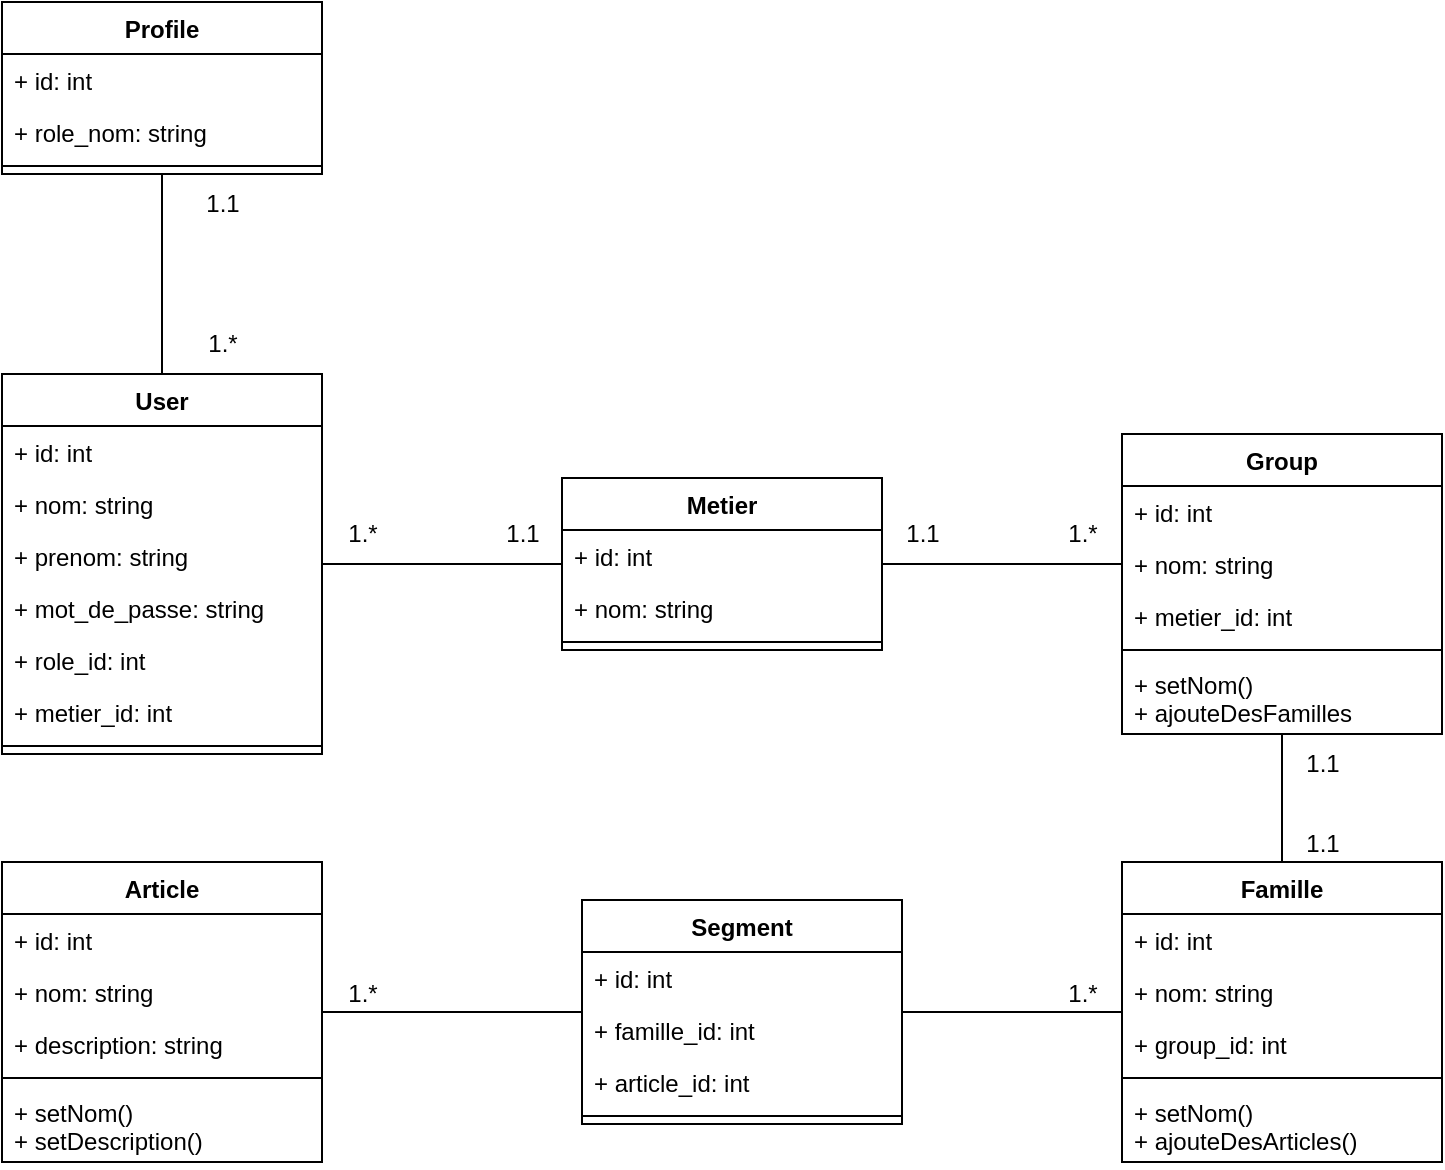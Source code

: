 <mxfile>
    <diagram id="SnSDVg1C8Pz2iaj-mJ0w" name="Page-1">
        <mxGraphModel dx="1379" dy="899" grid="1" gridSize="10" guides="1" tooltips="1" connect="1" arrows="1" fold="1" page="1" pageScale="1" pageWidth="1000" pageHeight="700" math="0" shadow="0">
            <root>
                <mxCell id="0"/>
                <mxCell id="1" parent="0"/>
                <mxCell id="2" value="User" style="swimlane;fontStyle=1;align=center;verticalAlign=top;childLayout=stackLayout;horizontal=1;startSize=26;horizontalStack=0;resizeParent=1;resizeParentMax=0;resizeLast=0;collapsible=1;marginBottom=0;" vertex="1" parent="1">
                    <mxGeometry x="140" y="246" width="160" height="190" as="geometry"/>
                </mxCell>
                <mxCell id="3" value="+ id: int" style="text;strokeColor=none;fillColor=none;align=left;verticalAlign=top;spacingLeft=4;spacingRight=4;overflow=hidden;rotatable=0;points=[[0,0.5],[1,0.5]];portConstraint=eastwest;" vertex="1" parent="2">
                    <mxGeometry y="26" width="160" height="26" as="geometry"/>
                </mxCell>
                <mxCell id="7" value="+ nom: string" style="text;strokeColor=none;fillColor=none;align=left;verticalAlign=top;spacingLeft=4;spacingRight=4;overflow=hidden;rotatable=0;points=[[0,0.5],[1,0.5]];portConstraint=eastwest;" vertex="1" parent="2">
                    <mxGeometry y="52" width="160" height="26" as="geometry"/>
                </mxCell>
                <mxCell id="6" value="+ prenom: string" style="text;strokeColor=none;fillColor=none;align=left;verticalAlign=top;spacingLeft=4;spacingRight=4;overflow=hidden;rotatable=0;points=[[0,0.5],[1,0.5]];portConstraint=eastwest;" vertex="1" parent="2">
                    <mxGeometry y="78" width="160" height="26" as="geometry"/>
                </mxCell>
                <mxCell id="8" value="+ mot_de_passe: string" style="text;strokeColor=none;fillColor=none;align=left;verticalAlign=top;spacingLeft=4;spacingRight=4;overflow=hidden;rotatable=0;points=[[0,0.5],[1,0.5]];portConstraint=eastwest;" vertex="1" parent="2">
                    <mxGeometry y="104" width="160" height="26" as="geometry"/>
                </mxCell>
                <mxCell id="56" value="+ role_id: int" style="text;strokeColor=none;fillColor=none;align=left;verticalAlign=top;spacingLeft=4;spacingRight=4;overflow=hidden;rotatable=0;points=[[0,0.5],[1,0.5]];portConstraint=eastwest;" vertex="1" parent="2">
                    <mxGeometry y="130" width="160" height="26" as="geometry"/>
                </mxCell>
                <mxCell id="57" value="+ metier_id: int" style="text;strokeColor=none;fillColor=none;align=left;verticalAlign=top;spacingLeft=4;spacingRight=4;overflow=hidden;rotatable=0;points=[[0,0.5],[1,0.5]];portConstraint=eastwest;" vertex="1" parent="2">
                    <mxGeometry y="156" width="160" height="26" as="geometry"/>
                </mxCell>
                <mxCell id="4" value="" style="line;strokeWidth=1;fillColor=none;align=left;verticalAlign=middle;spacingTop=-1;spacingLeft=3;spacingRight=3;rotatable=0;labelPosition=right;points=[];portConstraint=eastwest;strokeColor=inherit;" vertex="1" parent="2">
                    <mxGeometry y="182" width="160" height="8" as="geometry"/>
                </mxCell>
                <mxCell id="18" style="edgeStyle=none;html=1;endArrow=none;endFill=0;" edge="1" parent="1" source="10" target="2">
                    <mxGeometry relative="1" as="geometry"/>
                </mxCell>
                <mxCell id="10" value="Profile" style="swimlane;fontStyle=1;align=center;verticalAlign=top;childLayout=stackLayout;horizontal=1;startSize=26;horizontalStack=0;resizeParent=1;resizeParentMax=0;resizeLast=0;collapsible=1;marginBottom=0;" vertex="1" parent="1">
                    <mxGeometry x="140" y="60" width="160" height="86" as="geometry"/>
                </mxCell>
                <mxCell id="11" value="+ id: int" style="text;strokeColor=none;fillColor=none;align=left;verticalAlign=top;spacingLeft=4;spacingRight=4;overflow=hidden;rotatable=0;points=[[0,0.5],[1,0.5]];portConstraint=eastwest;" vertex="1" parent="10">
                    <mxGeometry y="26" width="160" height="26" as="geometry"/>
                </mxCell>
                <mxCell id="12" value="+ role_nom: string" style="text;strokeColor=none;fillColor=none;align=left;verticalAlign=top;spacingLeft=4;spacingRight=4;overflow=hidden;rotatable=0;points=[[0,0.5],[1,0.5]];portConstraint=eastwest;" vertex="1" parent="10">
                    <mxGeometry y="52" width="160" height="26" as="geometry"/>
                </mxCell>
                <mxCell id="16" value="" style="line;strokeWidth=1;fillColor=none;align=left;verticalAlign=middle;spacingTop=-1;spacingLeft=3;spacingRight=3;rotatable=0;labelPosition=right;points=[];portConstraint=eastwest;strokeColor=inherit;" vertex="1" parent="10">
                    <mxGeometry y="78" width="160" height="8" as="geometry"/>
                </mxCell>
                <mxCell id="19" value="1.*" style="text;html=1;align=center;verticalAlign=middle;resizable=0;points=[];autosize=1;strokeColor=none;fillColor=none;" vertex="1" parent="1">
                    <mxGeometry x="230" y="216" width="40" height="30" as="geometry"/>
                </mxCell>
                <mxCell id="20" value="1.1" style="text;html=1;align=center;verticalAlign=middle;resizable=0;points=[];autosize=1;strokeColor=none;fillColor=none;" vertex="1" parent="1">
                    <mxGeometry x="230" y="146" width="40" height="30" as="geometry"/>
                </mxCell>
                <mxCell id="49" style="edgeStyle=none;html=1;endArrow=none;endFill=0;" edge="1" parent="1" source="21" target="2">
                    <mxGeometry relative="1" as="geometry"/>
                </mxCell>
                <mxCell id="21" value="Metier" style="swimlane;fontStyle=1;align=center;verticalAlign=top;childLayout=stackLayout;horizontal=1;startSize=26;horizontalStack=0;resizeParent=1;resizeParentMax=0;resizeLast=0;collapsible=1;marginBottom=0;" vertex="1" parent="1">
                    <mxGeometry x="420" y="298" width="160" height="86" as="geometry"/>
                </mxCell>
                <mxCell id="22" value="+ id: int" style="text;strokeColor=none;fillColor=none;align=left;verticalAlign=top;spacingLeft=4;spacingRight=4;overflow=hidden;rotatable=0;points=[[0,0.5],[1,0.5]];portConstraint=eastwest;" vertex="1" parent="21">
                    <mxGeometry y="26" width="160" height="26" as="geometry"/>
                </mxCell>
                <mxCell id="23" value="+ nom: string" style="text;strokeColor=none;fillColor=none;align=left;verticalAlign=top;spacingLeft=4;spacingRight=4;overflow=hidden;rotatable=0;points=[[0,0.5],[1,0.5]];portConstraint=eastwest;" vertex="1" parent="21">
                    <mxGeometry y="52" width="160" height="26" as="geometry"/>
                </mxCell>
                <mxCell id="27" value="" style="line;strokeWidth=1;fillColor=none;align=left;verticalAlign=middle;spacingTop=-1;spacingLeft=3;spacingRight=3;rotatable=0;labelPosition=right;points=[];portConstraint=eastwest;strokeColor=inherit;" vertex="1" parent="21">
                    <mxGeometry y="78" width="160" height="8" as="geometry"/>
                </mxCell>
                <mxCell id="29" value="Group" style="swimlane;fontStyle=1;align=center;verticalAlign=top;childLayout=stackLayout;horizontal=1;startSize=26;horizontalStack=0;resizeParent=1;resizeParentMax=0;resizeLast=0;collapsible=1;marginBottom=0;" vertex="1" parent="1">
                    <mxGeometry x="700" y="276" width="160" height="150" as="geometry"/>
                </mxCell>
                <mxCell id="30" value="+ id: int" style="text;strokeColor=none;fillColor=none;align=left;verticalAlign=top;spacingLeft=4;spacingRight=4;overflow=hidden;rotatable=0;points=[[0,0.5],[1,0.5]];portConstraint=eastwest;" vertex="1" parent="29">
                    <mxGeometry y="26" width="160" height="26" as="geometry"/>
                </mxCell>
                <mxCell id="31" value="+ nom: string" style="text;strokeColor=none;fillColor=none;align=left;verticalAlign=top;spacingLeft=4;spacingRight=4;overflow=hidden;rotatable=0;points=[[0,0.5],[1,0.5]];portConstraint=eastwest;" vertex="1" parent="29">
                    <mxGeometry y="52" width="160" height="26" as="geometry"/>
                </mxCell>
                <mxCell id="66" value="+ metier_id: int" style="text;strokeColor=none;fillColor=none;align=left;verticalAlign=top;spacingLeft=4;spacingRight=4;overflow=hidden;rotatable=0;points=[[0,0.5],[1,0.5]];portConstraint=eastwest;" vertex="1" parent="29">
                    <mxGeometry y="78" width="160" height="26" as="geometry"/>
                </mxCell>
                <mxCell id="32" value="" style="line;strokeWidth=1;fillColor=none;align=left;verticalAlign=middle;spacingTop=-1;spacingLeft=3;spacingRight=3;rotatable=0;labelPosition=right;points=[];portConstraint=eastwest;strokeColor=inherit;" vertex="1" parent="29">
                    <mxGeometry y="104" width="160" height="8" as="geometry"/>
                </mxCell>
                <mxCell id="33" value="+ setNom()&#10;+ ajouteDesFamilles" style="text;strokeColor=none;fillColor=none;align=left;verticalAlign=top;spacingLeft=4;spacingRight=4;overflow=hidden;rotatable=0;points=[[0,0.5],[1,0.5]];portConstraint=eastwest;" vertex="1" parent="29">
                    <mxGeometry y="112" width="160" height="38" as="geometry"/>
                </mxCell>
                <mxCell id="51" style="edgeStyle=none;html=1;endArrow=none;endFill=0;" edge="1" parent="1" source="34" target="29">
                    <mxGeometry relative="1" as="geometry"/>
                </mxCell>
                <mxCell id="34" value="Famille" style="swimlane;fontStyle=1;align=center;verticalAlign=top;childLayout=stackLayout;horizontal=1;startSize=26;horizontalStack=0;resizeParent=1;resizeParentMax=0;resizeLast=0;collapsible=1;marginBottom=0;" vertex="1" parent="1">
                    <mxGeometry x="700" y="490" width="160" height="150" as="geometry"/>
                </mxCell>
                <mxCell id="35" value="+ id: int" style="text;strokeColor=none;fillColor=none;align=left;verticalAlign=top;spacingLeft=4;spacingRight=4;overflow=hidden;rotatable=0;points=[[0,0.5],[1,0.5]];portConstraint=eastwest;" vertex="1" parent="34">
                    <mxGeometry y="26" width="160" height="26" as="geometry"/>
                </mxCell>
                <mxCell id="36" value="+ nom: string" style="text;strokeColor=none;fillColor=none;align=left;verticalAlign=top;spacingLeft=4;spacingRight=4;overflow=hidden;rotatable=0;points=[[0,0.5],[1,0.5]];portConstraint=eastwest;" vertex="1" parent="34">
                    <mxGeometry y="52" width="160" height="26" as="geometry"/>
                </mxCell>
                <mxCell id="68" value="+ group_id: int" style="text;strokeColor=none;fillColor=none;align=left;verticalAlign=top;spacingLeft=4;spacingRight=4;overflow=hidden;rotatable=0;points=[[0,0.5],[1,0.5]];portConstraint=eastwest;" vertex="1" parent="34">
                    <mxGeometry y="78" width="160" height="26" as="geometry"/>
                </mxCell>
                <mxCell id="37" value="" style="line;strokeWidth=1;fillColor=none;align=left;verticalAlign=middle;spacingTop=-1;spacingLeft=3;spacingRight=3;rotatable=0;labelPosition=right;points=[];portConstraint=eastwest;strokeColor=inherit;" vertex="1" parent="34">
                    <mxGeometry y="104" width="160" height="8" as="geometry"/>
                </mxCell>
                <mxCell id="38" value="+ setNom()&#10;+ ajouteDesArticles()" style="text;strokeColor=none;fillColor=none;align=left;verticalAlign=top;spacingLeft=4;spacingRight=4;overflow=hidden;rotatable=0;points=[[0,0.5],[1,0.5]];portConstraint=eastwest;" vertex="1" parent="34">
                    <mxGeometry y="112" width="160" height="38" as="geometry"/>
                </mxCell>
                <mxCell id="52" style="edgeStyle=none;html=1;endArrow=none;endFill=0;" edge="1" parent="1" source="39" target="34">
                    <mxGeometry relative="1" as="geometry"/>
                </mxCell>
                <mxCell id="39" value="Segment" style="swimlane;fontStyle=1;align=center;verticalAlign=top;childLayout=stackLayout;horizontal=1;startSize=26;horizontalStack=0;resizeParent=1;resizeParentMax=0;resizeLast=0;collapsible=1;marginBottom=0;" vertex="1" parent="1">
                    <mxGeometry x="430" y="509" width="160" height="112" as="geometry"/>
                </mxCell>
                <mxCell id="40" value="+ id: int" style="text;strokeColor=none;fillColor=none;align=left;verticalAlign=top;spacingLeft=4;spacingRight=4;overflow=hidden;rotatable=0;points=[[0,0.5],[1,0.5]];portConstraint=eastwest;" vertex="1" parent="39">
                    <mxGeometry y="26" width="160" height="26" as="geometry"/>
                </mxCell>
                <mxCell id="63" value="+ famille_id: int" style="text;strokeColor=none;fillColor=none;align=left;verticalAlign=top;spacingLeft=4;spacingRight=4;overflow=hidden;rotatable=0;points=[[0,0.5],[1,0.5]];portConstraint=eastwest;" vertex="1" parent="39">
                    <mxGeometry y="52" width="160" height="26" as="geometry"/>
                </mxCell>
                <mxCell id="60" value="+ article_id: int" style="text;strokeColor=none;fillColor=none;align=left;verticalAlign=top;spacingLeft=4;spacingRight=4;overflow=hidden;rotatable=0;points=[[0,0.5],[1,0.5]];portConstraint=eastwest;" vertex="1" parent="39">
                    <mxGeometry y="78" width="160" height="26" as="geometry"/>
                </mxCell>
                <mxCell id="42" value="" style="line;strokeWidth=1;fillColor=none;align=left;verticalAlign=middle;spacingTop=-1;spacingLeft=3;spacingRight=3;rotatable=0;labelPosition=right;points=[];portConstraint=eastwest;strokeColor=inherit;" vertex="1" parent="39">
                    <mxGeometry y="104" width="160" height="8" as="geometry"/>
                </mxCell>
                <mxCell id="53" style="edgeStyle=none;html=1;endArrow=none;endFill=0;" edge="1" parent="1" source="44" target="39">
                    <mxGeometry relative="1" as="geometry"/>
                </mxCell>
                <mxCell id="44" value="Article" style="swimlane;fontStyle=1;align=center;verticalAlign=top;childLayout=stackLayout;horizontal=1;startSize=26;horizontalStack=0;resizeParent=1;resizeParentMax=0;resizeLast=0;collapsible=1;marginBottom=0;" vertex="1" parent="1">
                    <mxGeometry x="140" y="490" width="160" height="150" as="geometry"/>
                </mxCell>
                <mxCell id="45" value="+ id: int" style="text;strokeColor=none;fillColor=none;align=left;verticalAlign=top;spacingLeft=4;spacingRight=4;overflow=hidden;rotatable=0;points=[[0,0.5],[1,0.5]];portConstraint=eastwest;" vertex="1" parent="44">
                    <mxGeometry y="26" width="160" height="26" as="geometry"/>
                </mxCell>
                <mxCell id="46" value="+ nom: string" style="text;strokeColor=none;fillColor=none;align=left;verticalAlign=top;spacingLeft=4;spacingRight=4;overflow=hidden;rotatable=0;points=[[0,0.5],[1,0.5]];portConstraint=eastwest;" vertex="1" parent="44">
                    <mxGeometry y="52" width="160" height="26" as="geometry"/>
                </mxCell>
                <mxCell id="67" value="+ description: string" style="text;strokeColor=none;fillColor=none;align=left;verticalAlign=top;spacingLeft=4;spacingRight=4;overflow=hidden;rotatable=0;points=[[0,0.5],[1,0.5]];portConstraint=eastwest;" vertex="1" parent="44">
                    <mxGeometry y="78" width="160" height="26" as="geometry"/>
                </mxCell>
                <mxCell id="47" value="" style="line;strokeWidth=1;fillColor=none;align=left;verticalAlign=middle;spacingTop=-1;spacingLeft=3;spacingRight=3;rotatable=0;labelPosition=right;points=[];portConstraint=eastwest;strokeColor=inherit;" vertex="1" parent="44">
                    <mxGeometry y="104" width="160" height="8" as="geometry"/>
                </mxCell>
                <mxCell id="48" value="+ setNom()&#10;+ setDescription()" style="text;strokeColor=none;fillColor=none;align=left;verticalAlign=top;spacingLeft=4;spacingRight=4;overflow=hidden;rotatable=0;points=[[0,0.5],[1,0.5]];portConstraint=eastwest;" vertex="1" parent="44">
                    <mxGeometry y="112" width="160" height="38" as="geometry"/>
                </mxCell>
                <mxCell id="50" style="edgeStyle=none;html=1;endArrow=none;endFill=0;" edge="1" parent="1" source="31" target="21">
                    <mxGeometry relative="1" as="geometry"/>
                </mxCell>
                <mxCell id="54" value="1.*" style="text;html=1;align=center;verticalAlign=middle;resizable=0;points=[];autosize=1;strokeColor=none;fillColor=none;" vertex="1" parent="1">
                    <mxGeometry x="300" y="311" width="40" height="30" as="geometry"/>
                </mxCell>
                <mxCell id="55" value="1.1" style="text;html=1;align=center;verticalAlign=middle;resizable=0;points=[];autosize=1;strokeColor=none;fillColor=none;" vertex="1" parent="1">
                    <mxGeometry x="380" y="311" width="40" height="30" as="geometry"/>
                </mxCell>
                <mxCell id="58" value="1.*" style="text;html=1;align=center;verticalAlign=middle;resizable=0;points=[];autosize=1;strokeColor=none;fillColor=none;" vertex="1" parent="1">
                    <mxGeometry x="300" y="541" width="40" height="30" as="geometry"/>
                </mxCell>
                <mxCell id="59" value="1.*" style="text;html=1;align=center;verticalAlign=middle;resizable=0;points=[];autosize=1;strokeColor=none;fillColor=none;" vertex="1" parent="1">
                    <mxGeometry x="660" y="541" width="40" height="30" as="geometry"/>
                </mxCell>
                <mxCell id="61" value="1.1" style="text;html=1;align=center;verticalAlign=middle;resizable=0;points=[];autosize=1;strokeColor=none;fillColor=none;" vertex="1" parent="1">
                    <mxGeometry x="780" y="426" width="40" height="30" as="geometry"/>
                </mxCell>
                <mxCell id="62" value="1.1" style="text;html=1;align=center;verticalAlign=middle;resizable=0;points=[];autosize=1;strokeColor=none;fillColor=none;" vertex="1" parent="1">
                    <mxGeometry x="780" y="466" width="40" height="30" as="geometry"/>
                </mxCell>
                <mxCell id="64" value="1.1" style="text;html=1;align=center;verticalAlign=middle;resizable=0;points=[];autosize=1;strokeColor=none;fillColor=none;" vertex="1" parent="1">
                    <mxGeometry x="580" y="311" width="40" height="30" as="geometry"/>
                </mxCell>
                <mxCell id="65" value="1.*" style="text;html=1;align=center;verticalAlign=middle;resizable=0;points=[];autosize=1;strokeColor=none;fillColor=none;" vertex="1" parent="1">
                    <mxGeometry x="660" y="311" width="40" height="30" as="geometry"/>
                </mxCell>
            </root>
        </mxGraphModel>
    </diagram>
</mxfile>